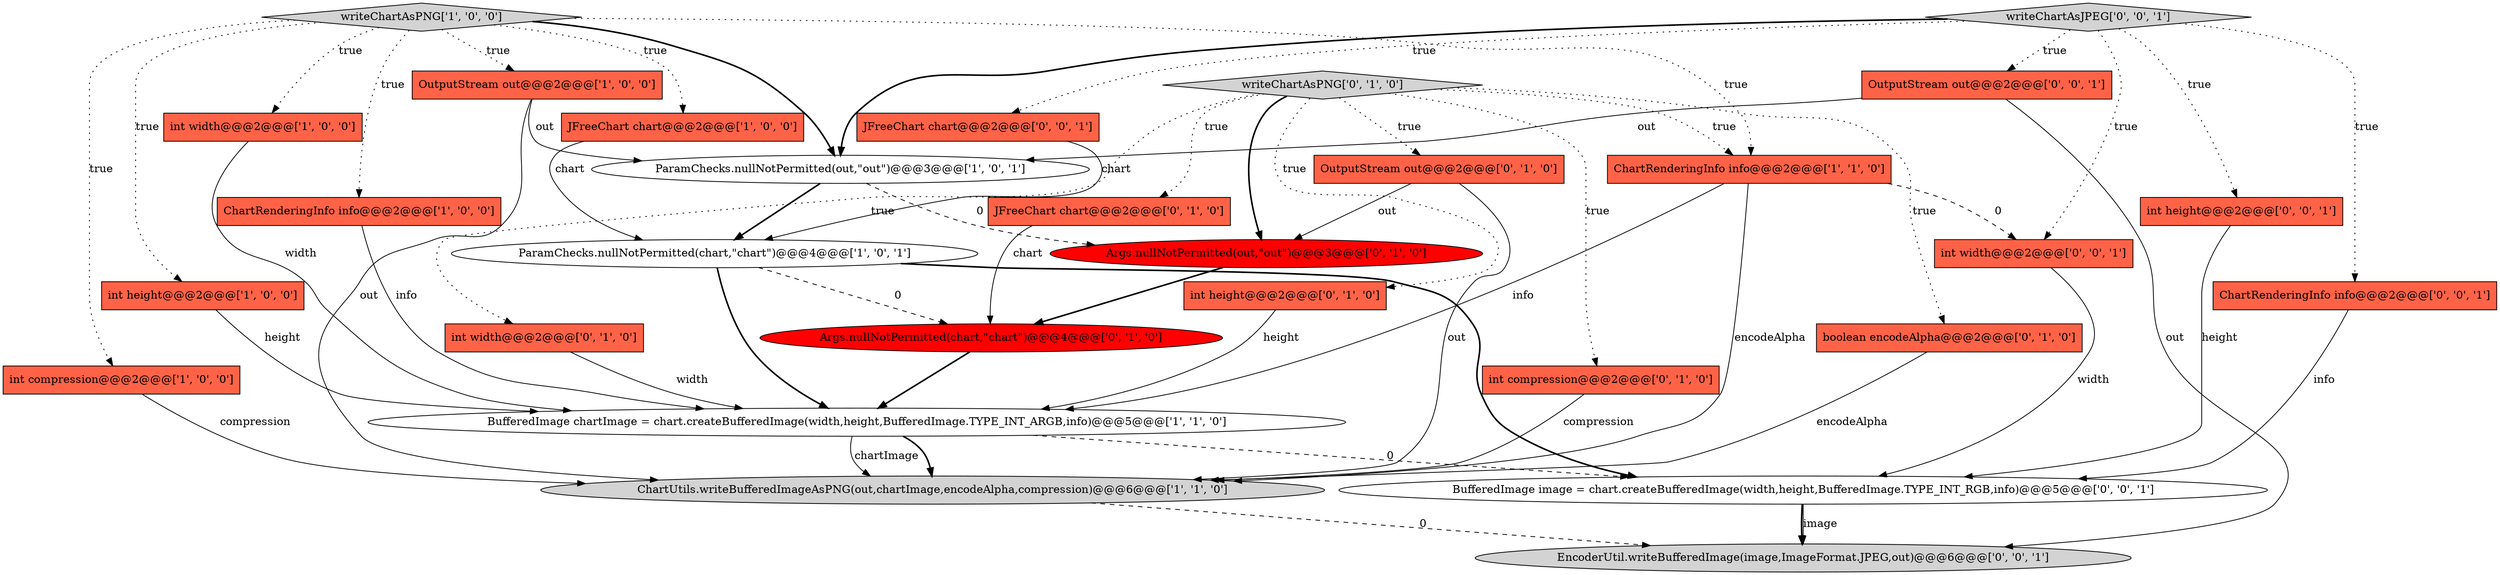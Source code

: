 digraph {
4 [style = filled, label = "int width@@@2@@@['1', '0', '0']", fillcolor = tomato, shape = box image = "AAA0AAABBB1BBB"];
6 [style = filled, label = "writeChartAsPNG['1', '0', '0']", fillcolor = lightgray, shape = diamond image = "AAA0AAABBB1BBB"];
27 [style = filled, label = "EncoderUtil.writeBufferedImage(image,ImageFormat.JPEG,out)@@@6@@@['0', '0', '1']", fillcolor = lightgray, shape = ellipse image = "AAA0AAABBB3BBB"];
12 [style = filled, label = "boolean encodeAlpha@@@2@@@['0', '1', '0']", fillcolor = tomato, shape = box image = "AAA0AAABBB2BBB"];
0 [style = filled, label = "JFreeChart chart@@@2@@@['1', '0', '0']", fillcolor = tomato, shape = box image = "AAA0AAABBB1BBB"];
11 [style = filled, label = "ChartRenderingInfo info@@@2@@@['1', '1', '0']", fillcolor = tomato, shape = box image = "AAA0AAABBB1BBB"];
26 [style = filled, label = "writeChartAsJPEG['0', '0', '1']", fillcolor = lightgray, shape = diamond image = "AAA0AAABBB3BBB"];
21 [style = filled, label = "JFreeChart chart@@@2@@@['0', '0', '1']", fillcolor = tomato, shape = box image = "AAA0AAABBB3BBB"];
23 [style = filled, label = "BufferedImage image = chart.createBufferedImage(width,height,BufferedImage.TYPE_INT_RGB,info)@@@5@@@['0', '0', '1']", fillcolor = white, shape = ellipse image = "AAA0AAABBB3BBB"];
5 [style = filled, label = "ChartRenderingInfo info@@@2@@@['1', '0', '0']", fillcolor = tomato, shape = box image = "AAA0AAABBB1BBB"];
24 [style = filled, label = "int height@@@2@@@['0', '0', '1']", fillcolor = tomato, shape = box image = "AAA0AAABBB3BBB"];
10 [style = filled, label = "int height@@@2@@@['1', '0', '0']", fillcolor = tomato, shape = box image = "AAA0AAABBB1BBB"];
2 [style = filled, label = "ParamChecks.nullNotPermitted(chart,\"chart\")@@@4@@@['1', '0', '1']", fillcolor = white, shape = ellipse image = "AAA0AAABBB1BBB"];
28 [style = filled, label = "int width@@@2@@@['0', '0', '1']", fillcolor = tomato, shape = box image = "AAA0AAABBB3BBB"];
19 [style = filled, label = "writeChartAsPNG['0', '1', '0']", fillcolor = lightgray, shape = diamond image = "AAA0AAABBB2BBB"];
9 [style = filled, label = "ParamChecks.nullNotPermitted(out,\"out\")@@@3@@@['1', '0', '1']", fillcolor = white, shape = ellipse image = "AAA0AAABBB1BBB"];
1 [style = filled, label = "ChartUtils.writeBufferedImageAsPNG(out,chartImage,encodeAlpha,compression)@@@6@@@['1', '1', '0']", fillcolor = lightgray, shape = ellipse image = "AAA0AAABBB1BBB"];
17 [style = filled, label = "int height@@@2@@@['0', '1', '0']", fillcolor = tomato, shape = box image = "AAA0AAABBB2BBB"];
16 [style = filled, label = "OutputStream out@@@2@@@['0', '1', '0']", fillcolor = tomato, shape = box image = "AAA0AAABBB2BBB"];
14 [style = filled, label = "int width@@@2@@@['0', '1', '0']", fillcolor = tomato, shape = box image = "AAA0AAABBB2BBB"];
13 [style = filled, label = "Args.nullNotPermitted(out,\"out\")@@@3@@@['0', '1', '0']", fillcolor = red, shape = ellipse image = "AAA1AAABBB2BBB"];
18 [style = filled, label = "int compression@@@2@@@['0', '1', '0']", fillcolor = tomato, shape = box image = "AAA0AAABBB2BBB"];
7 [style = filled, label = "OutputStream out@@@2@@@['1', '0', '0']", fillcolor = tomato, shape = box image = "AAA0AAABBB1BBB"];
15 [style = filled, label = "JFreeChart chart@@@2@@@['0', '1', '0']", fillcolor = tomato, shape = box image = "AAA0AAABBB2BBB"];
22 [style = filled, label = "ChartRenderingInfo info@@@2@@@['0', '0', '1']", fillcolor = tomato, shape = box image = "AAA0AAABBB3BBB"];
8 [style = filled, label = "int compression@@@2@@@['1', '0', '0']", fillcolor = tomato, shape = box image = "AAA0AAABBB1BBB"];
25 [style = filled, label = "OutputStream out@@@2@@@['0', '0', '1']", fillcolor = tomato, shape = box image = "AAA0AAABBB3BBB"];
20 [style = filled, label = "Args.nullNotPermitted(chart,\"chart\")@@@4@@@['0', '1', '0']", fillcolor = red, shape = ellipse image = "AAA1AAABBB2BBB"];
3 [style = filled, label = "BufferedImage chartImage = chart.createBufferedImage(width,height,BufferedImage.TYPE_INT_ARGB,info)@@@5@@@['1', '1', '0']", fillcolor = white, shape = ellipse image = "AAA0AAABBB1BBB"];
7->1 [style = solid, label="out"];
10->3 [style = solid, label="height"];
25->27 [style = solid, label="out"];
17->3 [style = solid, label="height"];
19->14 [style = dotted, label="true"];
2->20 [style = dashed, label="0"];
11->3 [style = solid, label="info"];
3->1 [style = bold, label=""];
23->27 [style = bold, label=""];
23->27 [style = solid, label="image"];
9->2 [style = bold, label=""];
19->17 [style = dotted, label="true"];
26->25 [style = dotted, label="true"];
25->9 [style = solid, label="out"];
24->23 [style = solid, label="height"];
2->3 [style = bold, label=""];
1->27 [style = dashed, label="0"];
16->1 [style = solid, label="out"];
15->20 [style = solid, label="chart"];
0->2 [style = solid, label="chart"];
19->18 [style = dotted, label="true"];
19->12 [style = dotted, label="true"];
26->9 [style = bold, label=""];
3->1 [style = solid, label="chartImage"];
20->3 [style = bold, label=""];
26->22 [style = dotted, label="true"];
19->15 [style = dotted, label="true"];
5->3 [style = solid, label="info"];
28->23 [style = solid, label="width"];
4->3 [style = solid, label="width"];
6->10 [style = dotted, label="true"];
2->23 [style = bold, label=""];
11->28 [style = dashed, label="0"];
3->23 [style = dashed, label="0"];
22->23 [style = solid, label="info"];
6->5 [style = dotted, label="true"];
8->1 [style = solid, label="compression"];
7->9 [style = solid, label="out"];
19->13 [style = bold, label=""];
14->3 [style = solid, label="width"];
6->4 [style = dotted, label="true"];
6->8 [style = dotted, label="true"];
19->11 [style = dotted, label="true"];
26->21 [style = dotted, label="true"];
26->28 [style = dotted, label="true"];
26->24 [style = dotted, label="true"];
9->13 [style = dashed, label="0"];
19->16 [style = dotted, label="true"];
6->7 [style = dotted, label="true"];
12->1 [style = solid, label="encodeAlpha"];
21->2 [style = solid, label="chart"];
13->20 [style = bold, label=""];
6->0 [style = dotted, label="true"];
6->11 [style = dotted, label="true"];
6->9 [style = bold, label=""];
18->1 [style = solid, label="compression"];
16->13 [style = solid, label="out"];
11->1 [style = solid, label="encodeAlpha"];
}
